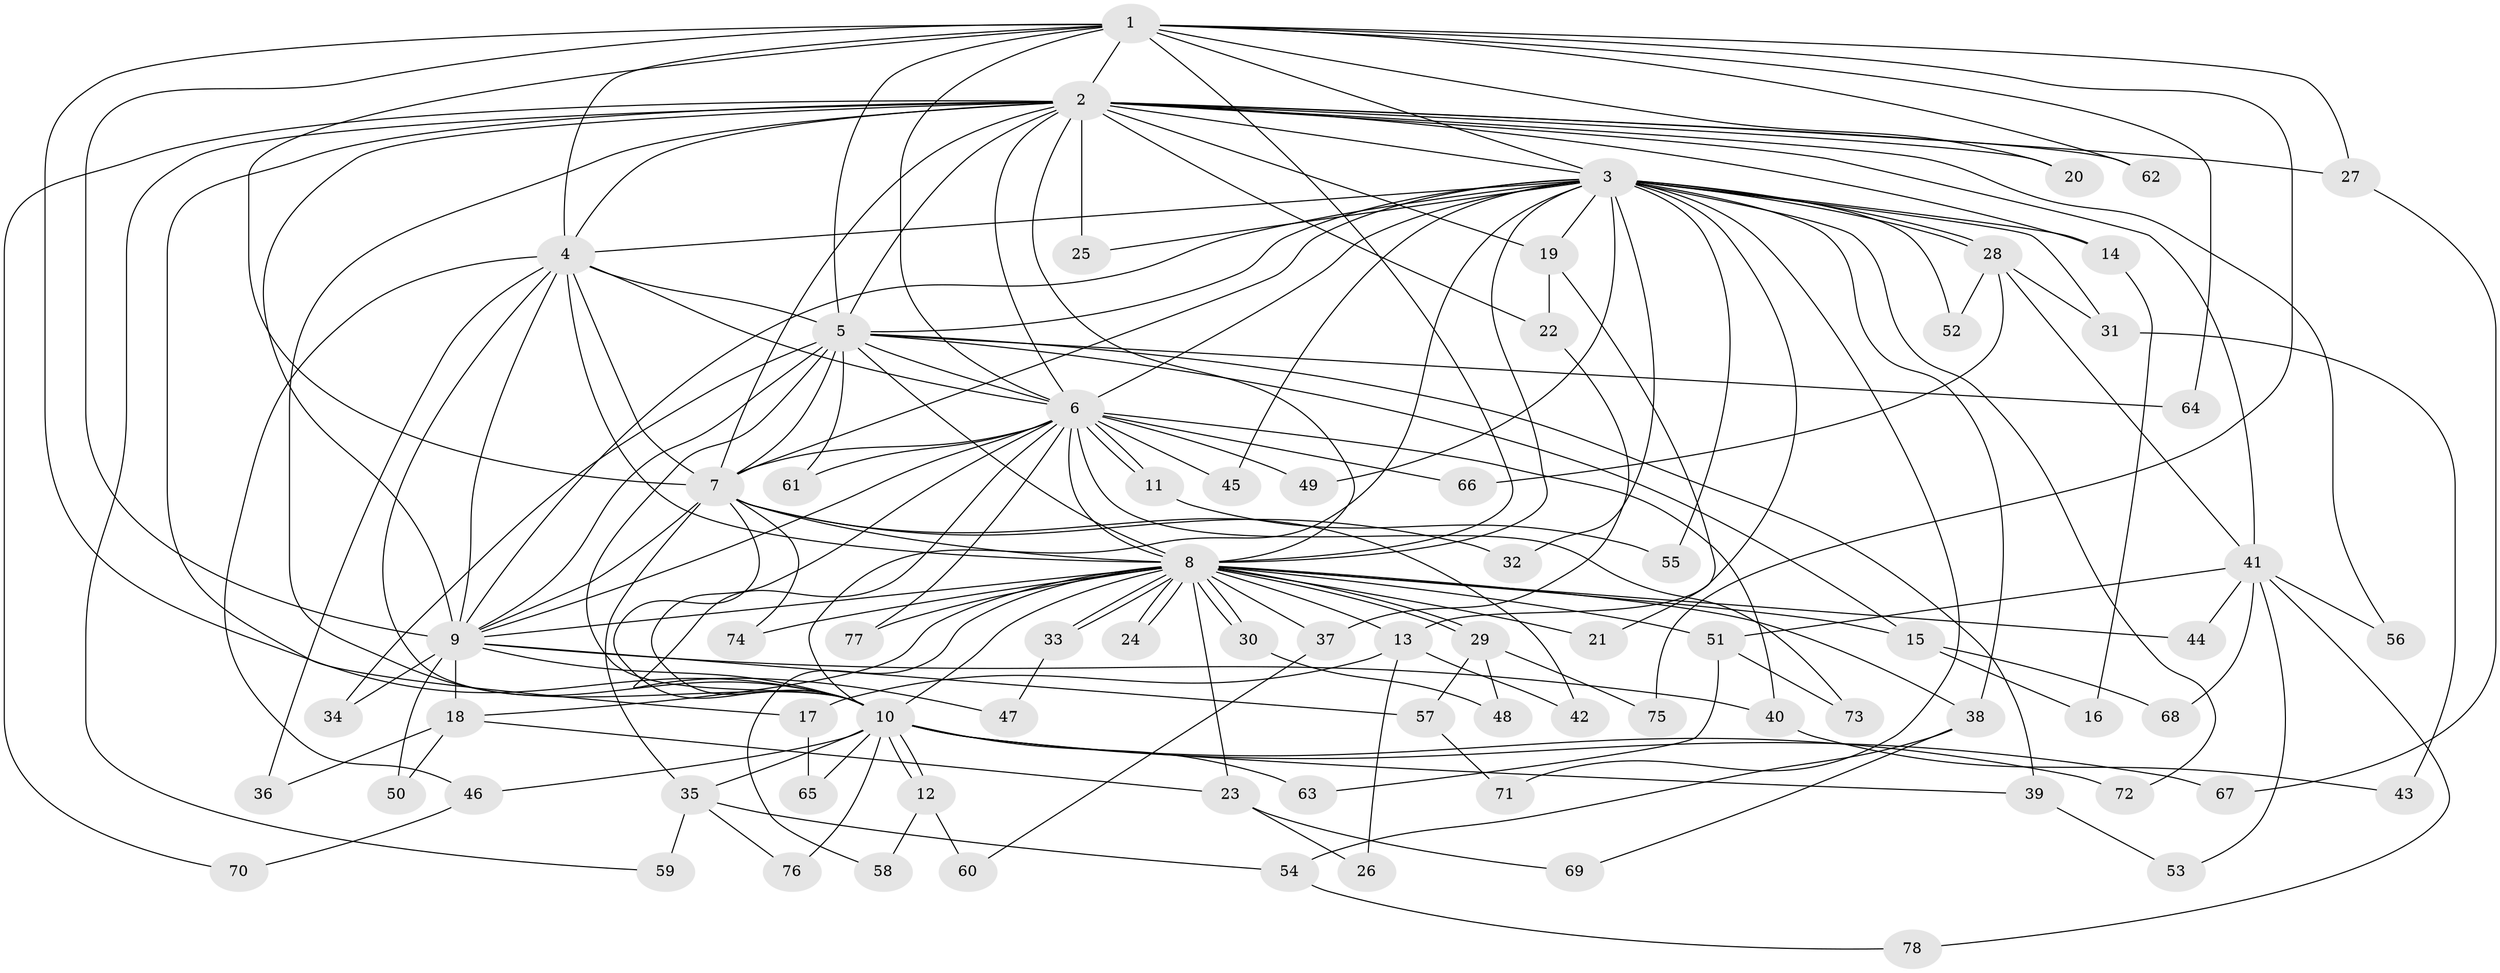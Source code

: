 // coarse degree distribution, {21: 0.018518518518518517, 13: 0.018518518518518517, 10: 0.018518518518518517, 16: 0.018518518518518517, 22: 0.018518518518518517, 2: 0.6296296296296297, 4: 0.05555555555555555, 3: 0.09259259259259259, 1: 0.05555555555555555, 5: 0.05555555555555555, 7: 0.018518518518518517}
// Generated by graph-tools (version 1.1) at 2025/47/03/04/25 21:47:56]
// undirected, 78 vertices, 181 edges
graph export_dot {
graph [start="1"]
  node [color=gray90,style=filled];
  1;
  2;
  3;
  4;
  5;
  6;
  7;
  8;
  9;
  10;
  11;
  12;
  13;
  14;
  15;
  16;
  17;
  18;
  19;
  20;
  21;
  22;
  23;
  24;
  25;
  26;
  27;
  28;
  29;
  30;
  31;
  32;
  33;
  34;
  35;
  36;
  37;
  38;
  39;
  40;
  41;
  42;
  43;
  44;
  45;
  46;
  47;
  48;
  49;
  50;
  51;
  52;
  53;
  54;
  55;
  56;
  57;
  58;
  59;
  60;
  61;
  62;
  63;
  64;
  65;
  66;
  67;
  68;
  69;
  70;
  71;
  72;
  73;
  74;
  75;
  76;
  77;
  78;
  1 -- 2;
  1 -- 3;
  1 -- 4;
  1 -- 5;
  1 -- 6;
  1 -- 7;
  1 -- 8;
  1 -- 9;
  1 -- 10;
  1 -- 20;
  1 -- 27;
  1 -- 62;
  1 -- 64;
  1 -- 75;
  2 -- 3;
  2 -- 4;
  2 -- 5;
  2 -- 6;
  2 -- 7;
  2 -- 8;
  2 -- 9;
  2 -- 10;
  2 -- 14;
  2 -- 17;
  2 -- 19;
  2 -- 20;
  2 -- 22;
  2 -- 25;
  2 -- 27;
  2 -- 41;
  2 -- 56;
  2 -- 59;
  2 -- 62;
  2 -- 70;
  3 -- 4;
  3 -- 5;
  3 -- 6;
  3 -- 7;
  3 -- 8;
  3 -- 9;
  3 -- 10;
  3 -- 13;
  3 -- 14;
  3 -- 19;
  3 -- 25;
  3 -- 28;
  3 -- 28;
  3 -- 31;
  3 -- 32;
  3 -- 38;
  3 -- 45;
  3 -- 49;
  3 -- 52;
  3 -- 55;
  3 -- 71;
  3 -- 72;
  4 -- 5;
  4 -- 6;
  4 -- 7;
  4 -- 8;
  4 -- 9;
  4 -- 10;
  4 -- 36;
  4 -- 46;
  5 -- 6;
  5 -- 7;
  5 -- 8;
  5 -- 9;
  5 -- 10;
  5 -- 15;
  5 -- 34;
  5 -- 39;
  5 -- 61;
  5 -- 64;
  6 -- 7;
  6 -- 8;
  6 -- 9;
  6 -- 10;
  6 -- 11;
  6 -- 11;
  6 -- 40;
  6 -- 45;
  6 -- 47;
  6 -- 49;
  6 -- 61;
  6 -- 66;
  6 -- 73;
  6 -- 77;
  7 -- 8;
  7 -- 9;
  7 -- 10;
  7 -- 32;
  7 -- 35;
  7 -- 42;
  7 -- 74;
  8 -- 9;
  8 -- 10;
  8 -- 13;
  8 -- 15;
  8 -- 18;
  8 -- 21;
  8 -- 23;
  8 -- 24;
  8 -- 24;
  8 -- 29;
  8 -- 29;
  8 -- 30;
  8 -- 30;
  8 -- 33;
  8 -- 33;
  8 -- 37;
  8 -- 38;
  8 -- 44;
  8 -- 51;
  8 -- 58;
  8 -- 74;
  8 -- 77;
  9 -- 10;
  9 -- 18;
  9 -- 34;
  9 -- 40;
  9 -- 50;
  9 -- 57;
  10 -- 12;
  10 -- 12;
  10 -- 35;
  10 -- 39;
  10 -- 46;
  10 -- 63;
  10 -- 65;
  10 -- 67;
  10 -- 72;
  10 -- 76;
  11 -- 55;
  12 -- 58;
  12 -- 60;
  13 -- 17;
  13 -- 26;
  13 -- 42;
  14 -- 16;
  15 -- 16;
  15 -- 68;
  17 -- 65;
  18 -- 23;
  18 -- 36;
  18 -- 50;
  19 -- 21;
  19 -- 22;
  22 -- 37;
  23 -- 26;
  23 -- 69;
  27 -- 67;
  28 -- 31;
  28 -- 41;
  28 -- 52;
  28 -- 66;
  29 -- 48;
  29 -- 57;
  29 -- 75;
  30 -- 48;
  31 -- 43;
  33 -- 47;
  35 -- 54;
  35 -- 59;
  35 -- 76;
  37 -- 60;
  38 -- 54;
  38 -- 69;
  39 -- 53;
  40 -- 43;
  41 -- 44;
  41 -- 51;
  41 -- 53;
  41 -- 56;
  41 -- 68;
  41 -- 78;
  46 -- 70;
  51 -- 63;
  51 -- 73;
  54 -- 78;
  57 -- 71;
}
